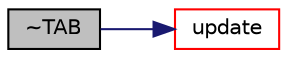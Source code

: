 digraph "~TAB"
{
  bgcolor="transparent";
  edge [fontname="Helvetica",fontsize="10",labelfontname="Helvetica",labelfontsize="10"];
  node [fontname="Helvetica",fontsize="10",shape=record];
  rankdir="LR";
  Node12 [label="~TAB",height=0.2,width=0.4,color="black", fillcolor="grey75", style="filled", fontcolor="black"];
  Node12 -> Node13 [color="midnightblue",fontsize="10",style="solid",fontname="Helvetica"];
  Node13 [label="update",height=0.2,width=0.4,color="red",URL="$a25713.html#af86a08f997bc779309ec7d00e914e292",tooltip="Update the parcel diameter. "];
}

